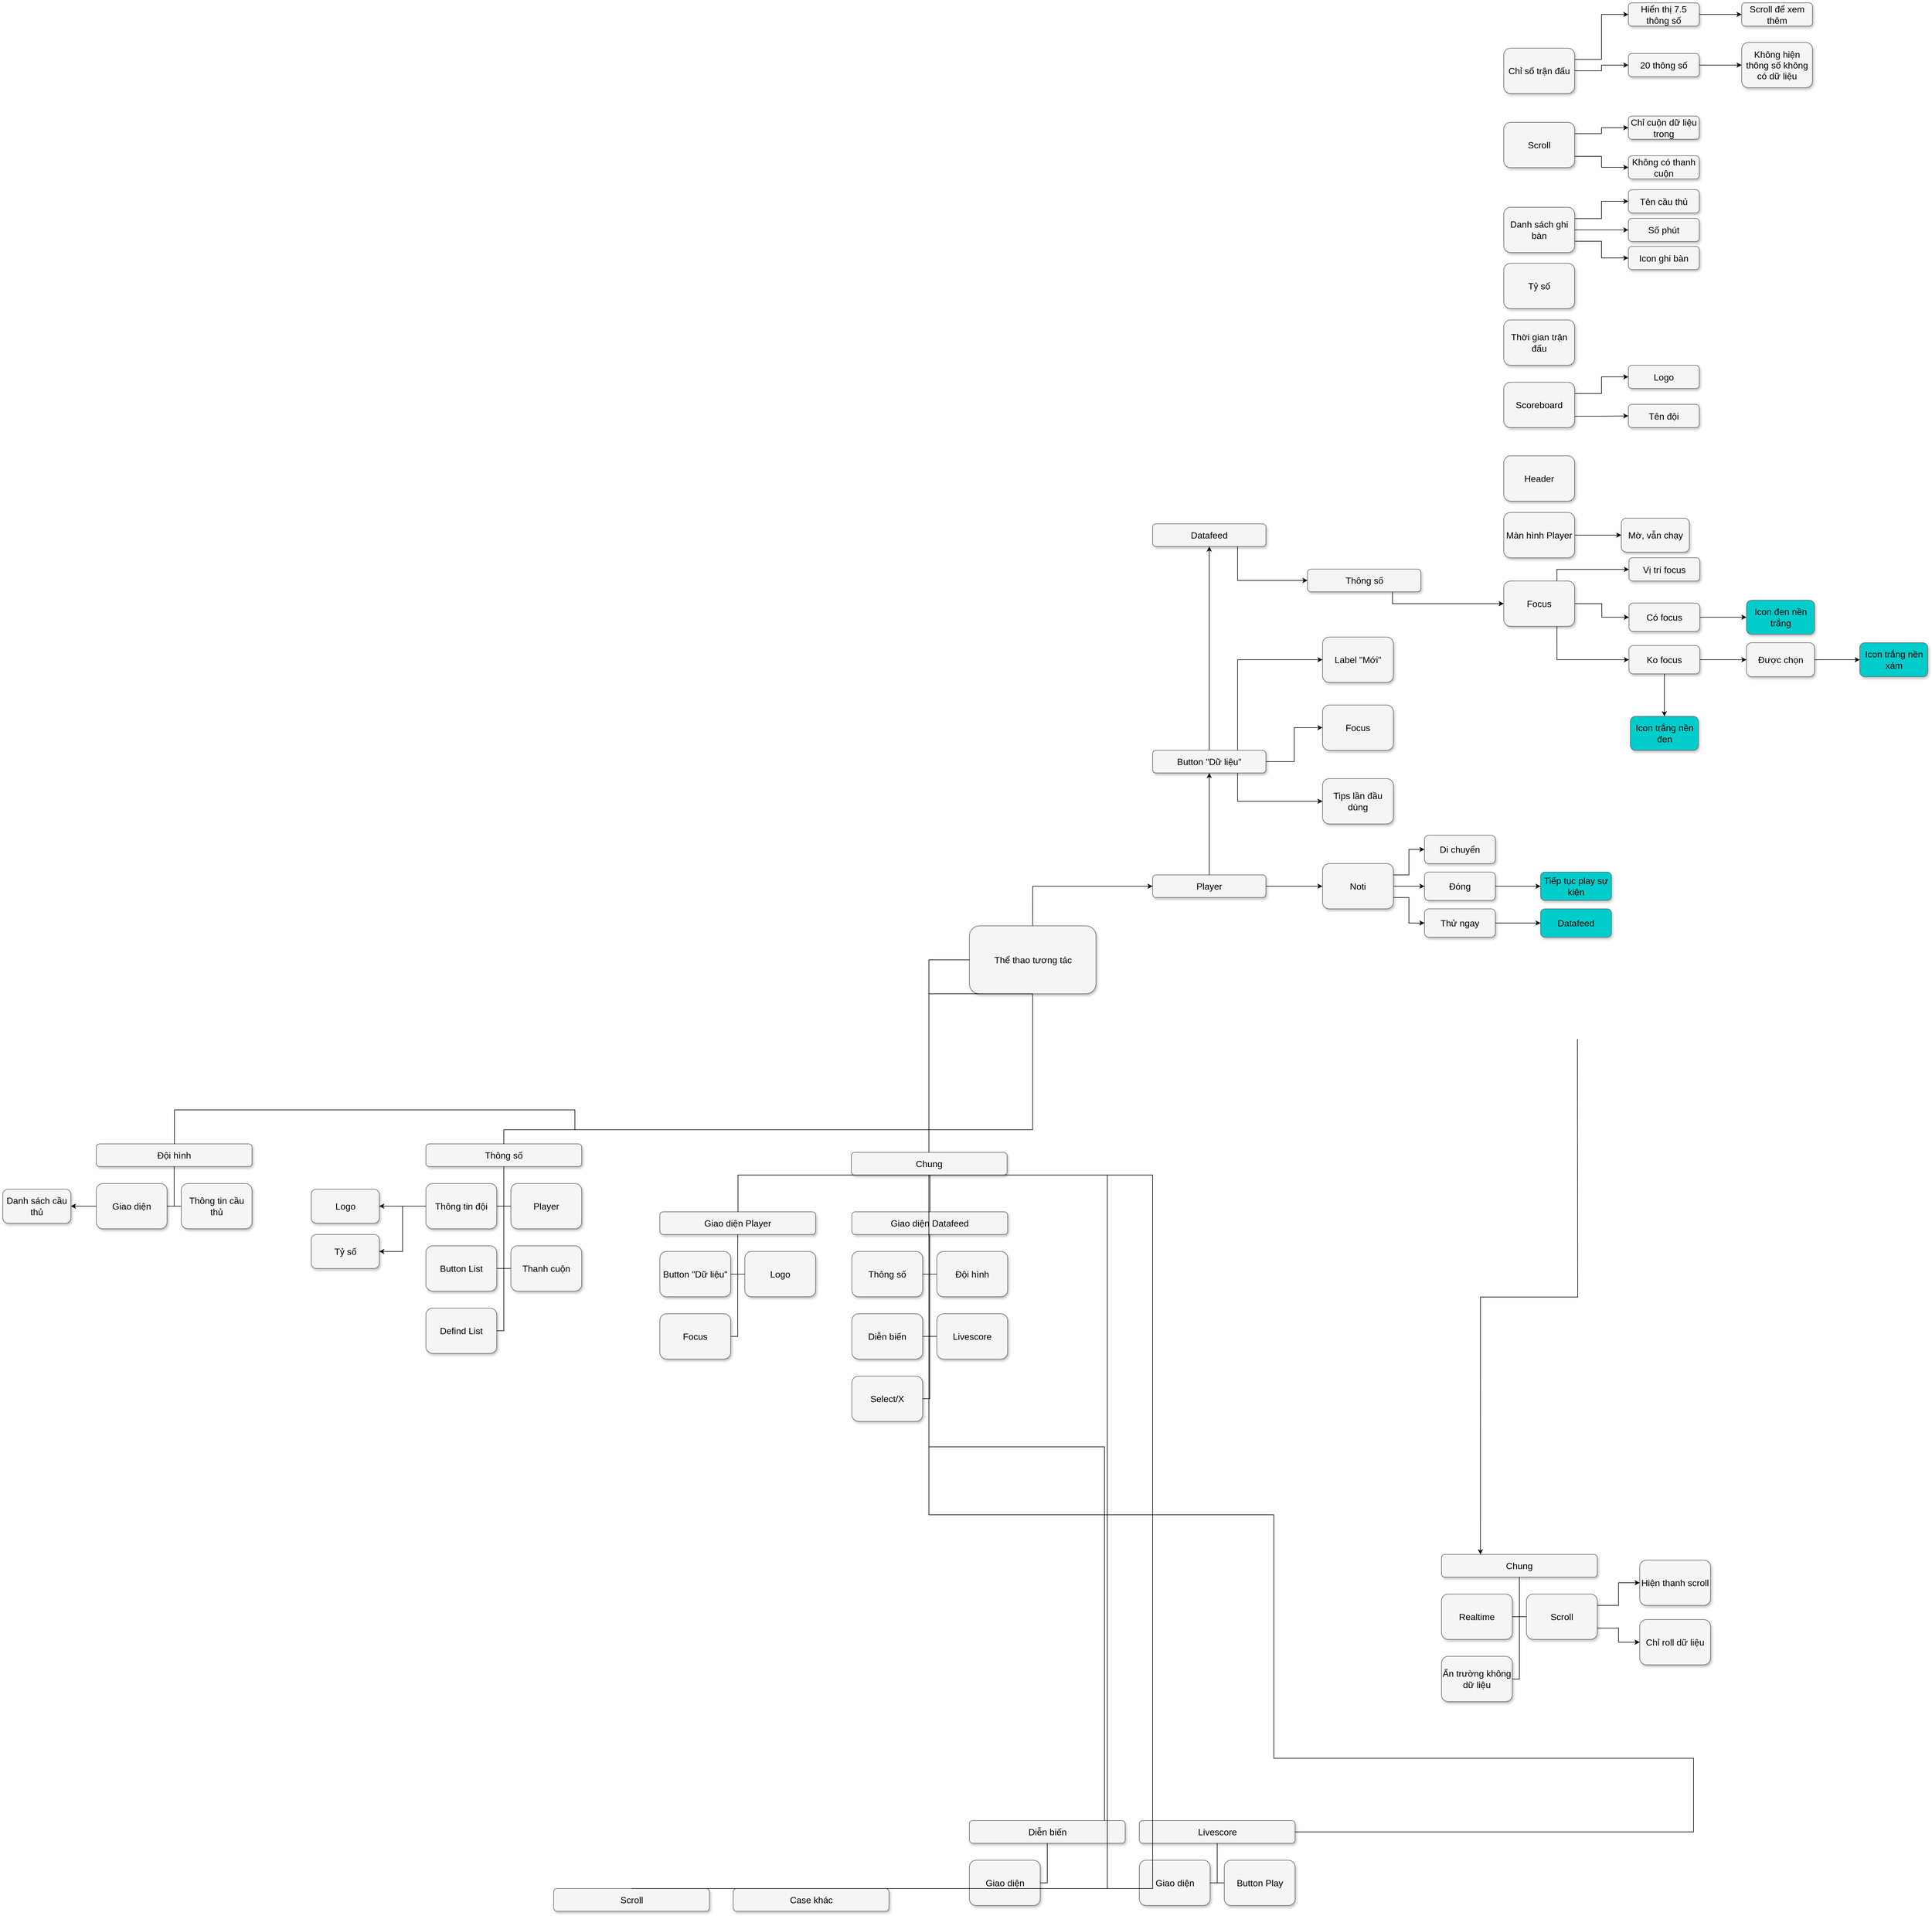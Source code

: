 <mxfile version="21.7.5" type="github">
  <diagram name="Page-1" id="b98fa263-6416-c6ec-5b7d-78bf54ef71d0">
    <mxGraphModel dx="3476.5" dy="3164" grid="1" gridSize="10" guides="1" tooltips="1" connect="1" arrows="1" fold="1" page="1" pageScale="1.5" pageWidth="1169" pageHeight="826" background="none" math="0" shadow="0">
      <root>
        <mxCell id="0" style=";html=1;" />
        <mxCell id="1" style=";html=1;" parent="0" />
        <mxCell id="kgQNQLbI_HPiewj2uFAK-174" style="edgeStyle=orthogonalEdgeStyle;rounded=0;orthogonalLoop=1;jettySize=auto;html=1;exitX=0.5;exitY=0;exitDx=0;exitDy=0;entryX=0;entryY=0.5;entryDx=0;entryDy=0;" edge="1" parent="1" source="303ed1de8c2c98b4-4" target="kgQNQLbI_HPiewj2uFAK-74">
          <mxGeometry relative="1" as="geometry" />
        </mxCell>
        <mxCell id="303ed1de8c2c98b4-4" value="Thể thao tương tác" style="whiteSpace=wrap;html=1;rounded=1;shadow=1;strokeWidth=1;fontSize=16;align=center;fillColor=#f5f5f5;strokeColor=#666666;" parent="1" vertex="1">
          <mxGeometry x="956.5" y="30" width="223.5" height="120" as="geometry" />
        </mxCell>
        <mxCell id="303ed1de8c2c98b4-5" value="Thông số" style="whiteSpace=wrap;html=1;rounded=1;shadow=1;strokeWidth=1;fontSize=16;align=center;fillColor=#f5f5f5;strokeColor=#666666;" parent="1" vertex="1">
          <mxGeometry x="-3" y="415" width="275" height="40" as="geometry" />
        </mxCell>
        <mxCell id="303ed1de8c2c98b4-6" value="Giao diện Datafeed" style="whiteSpace=wrap;html=1;rounded=1;shadow=1;strokeWidth=1;fontSize=16;align=center;fillColor=#f5f5f5;strokeColor=#666666;" parent="1" vertex="1">
          <mxGeometry x="749" y="535" width="275" height="40" as="geometry" />
        </mxCell>
        <mxCell id="303ed1de8c2c98b4-7" value="Đội hình" style="whiteSpace=wrap;html=1;rounded=1;shadow=1;strokeWidth=1;fontSize=16;align=center;fillColor=#f5f5f5;strokeColor=#666666;" parent="1" vertex="1">
          <mxGeometry x="-585" y="415" width="275" height="40" as="geometry" />
        </mxCell>
        <mxCell id="303ed1de8c2c98b4-8" value="Diễn biến" style="whiteSpace=wrap;html=1;rounded=1;shadow=1;strokeWidth=1;fontSize=16;align=center;fillColor=#f5f5f5;strokeColor=#666666;" parent="1" vertex="1">
          <mxGeometry x="956.5" y="1610" width="275" height="40" as="geometry" />
        </mxCell>
        <mxCell id="303ed1de8c2c98b4-9" value="Livescore" style="whiteSpace=wrap;html=1;rounded=1;shadow=1;strokeWidth=1;fontSize=16;align=center;fillColor=#f5f5f5;strokeColor=#666666;" parent="1" vertex="1">
          <mxGeometry x="1256.5" y="1610" width="275" height="40" as="geometry" />
        </mxCell>
        <mxCell id="kgQNQLbI_HPiewj2uFAK-61" value="" style="edgeStyle=orthogonalEdgeStyle;rounded=0;orthogonalLoop=1;jettySize=auto;html=1;" edge="1" parent="1" source="303ed1de8c2c98b4-10" target="kgQNQLbI_HPiewj2uFAK-60">
          <mxGeometry relative="1" as="geometry" />
        </mxCell>
        <mxCell id="303ed1de8c2c98b4-10" value="Thông tin đội" style="whiteSpace=wrap;html=1;rounded=1;shadow=1;strokeWidth=1;fontSize=16;align=center;fillColor=#f5f5f5;strokeColor=#666666;" parent="1" vertex="1">
          <mxGeometry x="-3" y="485" width="125" height="80" as="geometry" />
        </mxCell>
        <mxCell id="303ed1de8c2c98b4-12" value="Player" style="whiteSpace=wrap;html=1;rounded=1;shadow=1;strokeWidth=1;fontSize=16;align=center;fillColor=#f5f5f5;strokeColor=#666666;" parent="1" vertex="1">
          <mxGeometry x="147" y="485" width="125" height="80" as="geometry" />
        </mxCell>
        <mxCell id="303ed1de8c2c98b4-13" value="Thông số" style="whiteSpace=wrap;html=1;rounded=1;shadow=1;strokeWidth=1;fontSize=16;align=center;fillColor=#f5f5f5;strokeColor=#666666;" parent="1" vertex="1">
          <mxGeometry x="749" y="605" width="125" height="80" as="geometry" />
        </mxCell>
        <mxCell id="303ed1de8c2c98b4-14" value="Đội hình" style="whiteSpace=wrap;html=1;rounded=1;shadow=1;strokeWidth=1;fontSize=16;align=center;fillColor=#f5f5f5;strokeColor=#666666;" parent="1" vertex="1">
          <mxGeometry x="899" y="605" width="125" height="80" as="geometry" />
        </mxCell>
        <mxCell id="303ed1de8c2c98b4-15" value="Giao diện" style="whiteSpace=wrap;html=1;rounded=1;shadow=1;strokeWidth=1;fontSize=16;align=center;fillColor=#f5f5f5;strokeColor=#666666;" parent="1" vertex="1">
          <mxGeometry x="-585" y="485" width="125" height="80" as="geometry" />
        </mxCell>
        <mxCell id="303ed1de8c2c98b4-16" value="Thông tin cầu thủ" style="whiteSpace=wrap;html=1;rounded=1;shadow=1;strokeWidth=1;fontSize=16;align=center;fillColor=#f5f5f5;strokeColor=#666666;" parent="1" vertex="1">
          <mxGeometry x="-435" y="485" width="125" height="80" as="geometry" />
        </mxCell>
        <mxCell id="303ed1de8c2c98b4-17" value="Giao diện" style="whiteSpace=wrap;html=1;rounded=1;shadow=1;strokeWidth=1;fontSize=16;align=center;fillColor=#f5f5f5;strokeColor=#666666;" parent="1" vertex="1">
          <mxGeometry x="956.5" y="1680" width="125" height="80" as="geometry" />
        </mxCell>
        <mxCell id="303ed1de8c2c98b4-19" value="Giao diện" style="whiteSpace=wrap;html=1;rounded=1;shadow=1;strokeWidth=1;fontSize=16;align=center;fillColor=#f5f5f5;strokeColor=#666666;" parent="1" vertex="1">
          <mxGeometry x="1256.5" y="1680" width="125" height="80" as="geometry" />
        </mxCell>
        <mxCell id="303ed1de8c2c98b4-20" value="Button Play" style="whiteSpace=wrap;html=1;rounded=1;shadow=1;strokeWidth=1;fontSize=16;align=center;fillColor=#f5f5f5;strokeColor=#666666;" parent="1" vertex="1">
          <mxGeometry x="1406.5" y="1680" width="125" height="80" as="geometry" />
        </mxCell>
        <mxCell id="303ed1de8c2c98b4-21" value="Button List" style="whiteSpace=wrap;html=1;rounded=1;shadow=1;strokeWidth=1;fontSize=16;align=center;fillColor=#f5f5f5;strokeColor=#666666;" parent="1" vertex="1">
          <mxGeometry x="-3" y="595" width="125" height="80" as="geometry" />
        </mxCell>
        <mxCell id="303ed1de8c2c98b4-22" value="Thanh cuộn" style="whiteSpace=wrap;html=1;rounded=1;shadow=1;strokeWidth=1;fontSize=16;align=center;fillColor=#f5f5f5;strokeColor=#666666;" parent="1" vertex="1">
          <mxGeometry x="147" y="595" width="125" height="80" as="geometry" />
        </mxCell>
        <mxCell id="303ed1de8c2c98b4-23" value="Diễn biến" style="whiteSpace=wrap;html=1;rounded=1;shadow=1;strokeWidth=1;fontSize=16;align=center;fillColor=#f5f5f5;strokeColor=#666666;" parent="1" vertex="1">
          <mxGeometry x="749" y="715" width="125" height="80" as="geometry" />
        </mxCell>
        <mxCell id="303ed1de8c2c98b4-24" value="&lt;span&gt;Livescore&lt;/span&gt;" style="whiteSpace=wrap;html=1;rounded=1;shadow=1;strokeWidth=1;fontSize=16;align=center;fillColor=#f5f5f5;strokeColor=#666666;" parent="1" vertex="1">
          <mxGeometry x="899" y="715" width="125" height="80" as="geometry" />
        </mxCell>
        <mxCell id="303ed1de8c2c98b4-31" value="Defind List" style="whiteSpace=wrap;html=1;rounded=1;shadow=1;strokeWidth=1;fontSize=16;align=center;fillColor=#f5f5f5;strokeColor=#666666;" parent="1" vertex="1">
          <mxGeometry x="-3" y="705" width="125" height="80" as="geometry" />
        </mxCell>
        <mxCell id="303ed1de8c2c98b4-33" value="Select/X" style="whiteSpace=wrap;html=1;rounded=1;shadow=1;strokeWidth=1;fontSize=16;align=center;fillColor=#f5f5f5;strokeColor=#666666;" parent="1" vertex="1">
          <mxGeometry x="749" y="825" width="125" height="80" as="geometry" />
        </mxCell>
        <mxCell id="303ed1de8c2c98b4-80" style="edgeStyle=orthogonalEdgeStyle;html=1;startSize=6;endFill=0;endSize=6;strokeWidth=1;fontSize=16;rounded=0;endArrow=none;" parent="1" source="303ed1de8c2c98b4-4" target="303ed1de8c2c98b4-5" edge="1">
          <mxGeometry relative="1" as="geometry">
            <Array as="points">
              <mxPoint x="886" y="390" />
              <mxPoint x="578" y="390" />
            </Array>
          </mxGeometry>
        </mxCell>
        <mxCell id="303ed1de8c2c98b4-81" style="edgeStyle=elbowEdgeStyle;html=1;startSize=6;endFill=0;endSize=6;strokeWidth=1;fontSize=16;rounded=0;endArrow=none;exitX=0.5;exitY=1;exitDx=0;exitDy=0;" parent="1" source="kgQNQLbI_HPiewj2uFAK-2" target="303ed1de8c2c98b4-6" edge="1">
          <mxGeometry relative="1" as="geometry">
            <Array as="points">
              <mxPoint x="887" y="480" />
            </Array>
            <mxPoint x="650" y="520" as="sourcePoint" />
          </mxGeometry>
        </mxCell>
        <mxCell id="303ed1de8c2c98b4-82" style="edgeStyle=orthogonalEdgeStyle;html=1;startSize=6;endFill=0;endSize=6;strokeWidth=1;fontSize=16;rounded=0;endArrow=none;exitX=0.5;exitY=1;" parent="1" source="303ed1de8c2c98b4-4" target="303ed1de8c2c98b4-7" edge="1">
          <mxGeometry relative="1" as="geometry">
            <Array as="points">
              <mxPoint x="885" y="390" />
              <mxPoint x="260" y="390" />
              <mxPoint x="260" y="355" />
              <mxPoint x="-447" y="355" />
            </Array>
          </mxGeometry>
        </mxCell>
        <mxCell id="303ed1de8c2c98b4-83" style="edgeStyle=orthogonalEdgeStyle;html=1;startSize=6;endFill=0;endSize=6;strokeWidth=1;fontSize=16;rounded=0;endArrow=none;" parent="1" source="303ed1de8c2c98b4-4" target="303ed1de8c2c98b4-8" edge="1">
          <mxGeometry relative="1" as="geometry">
            <Array as="points">
              <mxPoint x="885" y="950" />
              <mxPoint x="1195" y="950" />
            </Array>
          </mxGeometry>
        </mxCell>
        <mxCell id="303ed1de8c2c98b4-84" style="edgeStyle=orthogonalEdgeStyle;html=1;startSize=6;endFill=0;endSize=6;strokeWidth=1;fontSize=16;rounded=0;endArrow=none;" parent="1" source="303ed1de8c2c98b4-4" target="303ed1de8c2c98b4-9" edge="1">
          <mxGeometry relative="1" as="geometry">
            <Array as="points">
              <mxPoint x="885" y="1070" />
              <mxPoint x="1494" y="1070" />
              <mxPoint x="1494" y="1500" />
              <mxPoint x="2235" y="1500" />
              <mxPoint x="2235" y="1630" />
            </Array>
          </mxGeometry>
        </mxCell>
        <mxCell id="303ed1de8c2c98b4-85" style="edgeStyle=orthogonalEdgeStyle;html=1;startSize=6;endFill=0;endSize=6;strokeWidth=1;fontSize=16;rounded=0;entryX=1;entryY=0.5;endArrow=none;" parent="1" source="303ed1de8c2c98b4-5" target="303ed1de8c2c98b4-10" edge="1">
          <mxGeometry relative="1" as="geometry">
            <Array as="points">
              <mxPoint x="135" y="525" />
            </Array>
          </mxGeometry>
        </mxCell>
        <mxCell id="303ed1de8c2c98b4-86" style="edgeStyle=orthogonalEdgeStyle;html=1;startSize=6;endFill=0;endSize=6;strokeWidth=1;fontSize=16;rounded=0;entryX=1;entryY=0.5;endArrow=none;" parent="1" source="303ed1de8c2c98b4-5" target="303ed1de8c2c98b4-21" edge="1">
          <mxGeometry relative="1" as="geometry">
            <Array as="points">
              <mxPoint x="135" y="635" />
            </Array>
          </mxGeometry>
        </mxCell>
        <mxCell id="303ed1de8c2c98b4-87" style="edgeStyle=orthogonalEdgeStyle;html=1;startSize=6;endFill=0;endSize=6;strokeWidth=1;fontSize=16;rounded=0;entryX=1;entryY=0.5;endArrow=none;" parent="1" source="303ed1de8c2c98b4-5" target="303ed1de8c2c98b4-31" edge="1">
          <mxGeometry relative="1" as="geometry">
            <Array as="points">
              <mxPoint x="135" y="745" />
            </Array>
          </mxGeometry>
        </mxCell>
        <mxCell id="303ed1de8c2c98b4-89" style="edgeStyle=orthogonalEdgeStyle;html=1;startSize=6;endFill=0;endSize=6;strokeWidth=1;fontSize=16;rounded=0;entryX=0;entryY=0.5;endArrow=none;" parent="1" source="303ed1de8c2c98b4-5" target="303ed1de8c2c98b4-12" edge="1">
          <mxGeometry relative="1" as="geometry">
            <Array as="points">
              <mxPoint x="135" y="525" />
            </Array>
          </mxGeometry>
        </mxCell>
        <mxCell id="303ed1de8c2c98b4-90" style="edgeStyle=orthogonalEdgeStyle;html=1;startSize=6;endFill=0;endSize=6;strokeWidth=1;fontSize=16;rounded=0;entryX=0;entryY=0.5;endArrow=none;" parent="1" source="303ed1de8c2c98b4-5" target="303ed1de8c2c98b4-22" edge="1">
          <mxGeometry relative="1" as="geometry">
            <Array as="points">
              <mxPoint x="135" y="635" />
            </Array>
          </mxGeometry>
        </mxCell>
        <mxCell id="303ed1de8c2c98b4-92" style="edgeStyle=orthogonalEdgeStyle;html=1;startSize=6;endFill=0;endSize=6;strokeWidth=1;fontSize=16;rounded=0;endArrow=none;entryX=1;entryY=0.5;" parent="1" source="303ed1de8c2c98b4-6" target="303ed1de8c2c98b4-13" edge="1">
          <mxGeometry relative="1" as="geometry">
            <Array as="points">
              <mxPoint x="886" y="645" />
            </Array>
          </mxGeometry>
        </mxCell>
        <mxCell id="303ed1de8c2c98b4-93" style="edgeStyle=orthogonalEdgeStyle;html=1;startSize=6;endFill=0;endSize=6;strokeWidth=1;fontSize=16;rounded=0;endArrow=none;entryX=1;entryY=0.5;" parent="1" source="303ed1de8c2c98b4-6" target="303ed1de8c2c98b4-23" edge="1">
          <mxGeometry relative="1" as="geometry">
            <Array as="points">
              <mxPoint x="887" y="755" />
            </Array>
          </mxGeometry>
        </mxCell>
        <mxCell id="303ed1de8c2c98b4-94" style="edgeStyle=orthogonalEdgeStyle;html=1;startSize=6;endFill=0;endSize=6;strokeWidth=1;fontSize=16;rounded=0;endArrow=none;entryX=1;entryY=0.5;" parent="1" source="303ed1de8c2c98b4-6" target="303ed1de8c2c98b4-33" edge="1">
          <mxGeometry relative="1" as="geometry">
            <Array as="points">
              <mxPoint x="886" y="865" />
            </Array>
          </mxGeometry>
        </mxCell>
        <mxCell id="303ed1de8c2c98b4-96" style="edgeStyle=orthogonalEdgeStyle;html=1;startSize=6;endFill=0;endSize=6;strokeWidth=1;fontSize=16;rounded=0;endArrow=none;entryX=0;entryY=0.5;" parent="1" source="303ed1de8c2c98b4-6" target="303ed1de8c2c98b4-14" edge="1">
          <mxGeometry relative="1" as="geometry">
            <Array as="points">
              <mxPoint x="886" y="645" />
            </Array>
          </mxGeometry>
        </mxCell>
        <mxCell id="303ed1de8c2c98b4-97" style="edgeStyle=orthogonalEdgeStyle;html=1;startSize=6;endFill=0;endSize=6;strokeWidth=1;fontSize=16;rounded=0;endArrow=none;entryX=0;entryY=0.5;" parent="1" source="303ed1de8c2c98b4-6" target="303ed1de8c2c98b4-24" edge="1">
          <mxGeometry relative="1" as="geometry">
            <Array as="points">
              <mxPoint x="886" y="755" />
            </Array>
          </mxGeometry>
        </mxCell>
        <mxCell id="303ed1de8c2c98b4-99" style="edgeStyle=orthogonalEdgeStyle;html=1;startSize=6;endFill=0;endSize=6;strokeWidth=1;fontSize=16;rounded=0;endArrow=none;entryX=1;entryY=0.5;" parent="1" source="303ed1de8c2c98b4-7" target="303ed1de8c2c98b4-15" edge="1">
          <mxGeometry relative="1" as="geometry">
            <Array as="points">
              <mxPoint x="-448" y="525" />
            </Array>
          </mxGeometry>
        </mxCell>
        <mxCell id="303ed1de8c2c98b4-101" style="edgeStyle=orthogonalEdgeStyle;html=1;startSize=6;endFill=0;endSize=6;strokeWidth=1;fontSize=16;rounded=0;endArrow=none;entryX=0;entryY=0.5;" parent="1" source="303ed1de8c2c98b4-7" target="303ed1de8c2c98b4-16" edge="1">
          <mxGeometry relative="1" as="geometry">
            <Array as="points">
              <mxPoint x="-448" y="525" />
            </Array>
          </mxGeometry>
        </mxCell>
        <mxCell id="303ed1de8c2c98b4-103" style="edgeStyle=orthogonalEdgeStyle;html=1;startSize=6;endFill=0;endSize=6;strokeWidth=1;fontSize=16;rounded=0;endArrow=none;entryX=1;entryY=0.5;" parent="1" source="303ed1de8c2c98b4-8" target="303ed1de8c2c98b4-17" edge="1">
          <mxGeometry relative="1" as="geometry">
            <Array as="points">
              <mxPoint x="1094.5" y="1720" />
            </Array>
          </mxGeometry>
        </mxCell>
        <mxCell id="303ed1de8c2c98b4-109" style="edgeStyle=orthogonalEdgeStyle;html=1;startSize=6;endFill=0;endSize=6;strokeWidth=1;fontSize=16;rounded=0;endArrow=none;entryX=1;entryY=0.5;" parent="1" source="303ed1de8c2c98b4-9" target="303ed1de8c2c98b4-19" edge="1">
          <mxGeometry relative="1" as="geometry">
            <Array as="points">
              <mxPoint x="1394.5" y="1720" />
            </Array>
          </mxGeometry>
        </mxCell>
        <mxCell id="303ed1de8c2c98b4-114" style="edgeStyle=orthogonalEdgeStyle;html=1;startSize=6;endFill=0;endSize=6;strokeWidth=1;fontSize=16;rounded=0;endArrow=none;entryX=0;entryY=0.5;" parent="1" source="303ed1de8c2c98b4-9" target="303ed1de8c2c98b4-20" edge="1">
          <mxGeometry relative="1" as="geometry">
            <Array as="points">
              <mxPoint x="1394.5" y="1720" />
            </Array>
          </mxGeometry>
        </mxCell>
        <mxCell id="kgQNQLbI_HPiewj2uFAK-2" value="Chung" style="whiteSpace=wrap;html=1;rounded=1;shadow=1;strokeWidth=1;fontSize=16;align=center;fillColor=#f5f5f5;strokeColor=#666666;" vertex="1" parent="1">
          <mxGeometry x="748" y="430" width="275" height="40" as="geometry" />
        </mxCell>
        <mxCell id="kgQNQLbI_HPiewj2uFAK-3" style="edgeStyle=elbowEdgeStyle;html=1;startSize=6;endFill=0;endSize=6;strokeWidth=1;fontSize=16;rounded=0;endArrow=none;exitX=0.5;exitY=1;exitDx=0;exitDy=0;entryX=0.5;entryY=0;entryDx=0;entryDy=0;" edge="1" parent="1" source="303ed1de8c2c98b4-4" target="kgQNQLbI_HPiewj2uFAK-2">
          <mxGeometry relative="1" as="geometry">
            <Array as="points">
              <mxPoint x="885" y="400" />
            </Array>
            <mxPoint x="800.16" y="353" as="sourcePoint" />
            <mxPoint x="800.16" y="415" as="targetPoint" />
          </mxGeometry>
        </mxCell>
        <mxCell id="kgQNQLbI_HPiewj2uFAK-34" value="Giao diện Player" style="whiteSpace=wrap;html=1;rounded=1;shadow=1;strokeWidth=1;fontSize=16;align=center;fillColor=#f5f5f5;strokeColor=#666666;" vertex="1" parent="1">
          <mxGeometry x="410" y="535" width="275" height="40" as="geometry" />
        </mxCell>
        <mxCell id="kgQNQLbI_HPiewj2uFAK-35" value="Button &quot;Dữ liệu&quot;" style="whiteSpace=wrap;html=1;rounded=1;shadow=1;strokeWidth=1;fontSize=16;align=center;fillColor=#f5f5f5;strokeColor=#666666;" vertex="1" parent="1">
          <mxGeometry x="410" y="605" width="125" height="80" as="geometry" />
        </mxCell>
        <mxCell id="kgQNQLbI_HPiewj2uFAK-36" value="Logo" style="whiteSpace=wrap;html=1;rounded=1;shadow=1;strokeWidth=1;fontSize=16;align=center;fillColor=#f5f5f5;strokeColor=#666666;" vertex="1" parent="1">
          <mxGeometry x="560" y="605" width="125" height="80" as="geometry" />
        </mxCell>
        <mxCell id="kgQNQLbI_HPiewj2uFAK-37" value="Focus" style="whiteSpace=wrap;html=1;rounded=1;shadow=1;strokeWidth=1;fontSize=16;align=center;fillColor=#f5f5f5;strokeColor=#666666;" vertex="1" parent="1">
          <mxGeometry x="410" y="715" width="125" height="80" as="geometry" />
        </mxCell>
        <mxCell id="kgQNQLbI_HPiewj2uFAK-42" style="edgeStyle=orthogonalEdgeStyle;html=1;startSize=6;endFill=0;endSize=6;strokeWidth=1;fontSize=16;rounded=0;endArrow=none;entryX=1;entryY=0.5;" edge="1" parent="1" source="kgQNQLbI_HPiewj2uFAK-34" target="kgQNQLbI_HPiewj2uFAK-35">
          <mxGeometry relative="1" as="geometry">
            <Array as="points">
              <mxPoint x="547" y="645" />
            </Array>
          </mxGeometry>
        </mxCell>
        <mxCell id="kgQNQLbI_HPiewj2uFAK-43" style="edgeStyle=orthogonalEdgeStyle;html=1;startSize=6;endFill=0;endSize=6;strokeWidth=1;fontSize=16;rounded=0;endArrow=none;entryX=1;entryY=0.5;" edge="1" parent="1" source="kgQNQLbI_HPiewj2uFAK-34" target="kgQNQLbI_HPiewj2uFAK-37">
          <mxGeometry relative="1" as="geometry">
            <Array as="points">
              <mxPoint x="548" y="755" />
            </Array>
          </mxGeometry>
        </mxCell>
        <mxCell id="kgQNQLbI_HPiewj2uFAK-46" style="edgeStyle=orthogonalEdgeStyle;html=1;startSize=6;endFill=0;endSize=6;strokeWidth=1;fontSize=16;rounded=0;endArrow=none;entryX=0;entryY=0.5;" edge="1" parent="1" source="kgQNQLbI_HPiewj2uFAK-34" target="kgQNQLbI_HPiewj2uFAK-36">
          <mxGeometry relative="1" as="geometry">
            <Array as="points">
              <mxPoint x="547" y="645" />
            </Array>
          </mxGeometry>
        </mxCell>
        <mxCell id="kgQNQLbI_HPiewj2uFAK-49" value="Scroll" style="whiteSpace=wrap;html=1;rounded=1;shadow=1;strokeWidth=1;fontSize=16;align=center;fillColor=#f5f5f5;strokeColor=#666666;" vertex="1" parent="1">
          <mxGeometry x="222.5" y="1730" width="275" height="40" as="geometry" />
        </mxCell>
        <mxCell id="kgQNQLbI_HPiewj2uFAK-51" value="Case khác" style="whiteSpace=wrap;html=1;rounded=1;shadow=1;strokeWidth=1;fontSize=16;align=center;fillColor=#f5f5f5;strokeColor=#666666;" vertex="1" parent="1">
          <mxGeometry x="539.5" y="1730" width="275" height="40" as="geometry" />
        </mxCell>
        <mxCell id="kgQNQLbI_HPiewj2uFAK-52" style="edgeStyle=elbowEdgeStyle;html=1;startSize=6;endFill=0;endSize=6;strokeWidth=1;fontSize=16;rounded=0;endArrow=none;exitX=0.5;exitY=1;exitDx=0;exitDy=0;entryX=0.5;entryY=0;entryDx=0;entryDy=0;" edge="1" parent="1" source="kgQNQLbI_HPiewj2uFAK-2" target="kgQNQLbI_HPiewj2uFAK-34">
          <mxGeometry relative="1" as="geometry">
            <Array as="points">
              <mxPoint x="548" y="500" />
            </Array>
            <mxPoint x="560" y="455" as="sourcePoint" />
            <mxPoint x="561" y="520" as="targetPoint" />
          </mxGeometry>
        </mxCell>
        <mxCell id="kgQNQLbI_HPiewj2uFAK-53" style="edgeStyle=elbowEdgeStyle;html=1;startSize=6;endFill=0;endSize=6;strokeWidth=1;fontSize=16;rounded=0;endArrow=none;exitX=0.5;exitY=0;exitDx=0;exitDy=0;entryX=0.5;entryY=1;entryDx=0;entryDy=0;" edge="1" parent="1" source="kgQNQLbI_HPiewj2uFAK-49" target="kgQNQLbI_HPiewj2uFAK-2">
          <mxGeometry relative="1" as="geometry">
            <Array as="points">
              <mxPoint x="1200" y="500" />
            </Array>
            <mxPoint x="1358" y="485" as="sourcePoint" />
            <mxPoint x="1020" y="550" as="targetPoint" />
          </mxGeometry>
        </mxCell>
        <mxCell id="kgQNQLbI_HPiewj2uFAK-54" style="edgeStyle=elbowEdgeStyle;html=1;startSize=6;endFill=0;endSize=6;strokeWidth=1;fontSize=16;rounded=0;endArrow=none;exitX=0.5;exitY=0;exitDx=0;exitDy=0;entryX=0.5;entryY=1;entryDx=0;entryDy=0;" edge="1" parent="1" source="kgQNQLbI_HPiewj2uFAK-51" target="kgQNQLbI_HPiewj2uFAK-2">
          <mxGeometry relative="1" as="geometry">
            <Array as="points">
              <mxPoint x="1280" y="1100" />
              <mxPoint x="1518" y="500" />
            </Array>
            <mxPoint x="1468" y="492.5" as="sourcePoint" />
            <mxPoint x="1130" y="557.5" as="targetPoint" />
          </mxGeometry>
        </mxCell>
        <mxCell id="kgQNQLbI_HPiewj2uFAK-60" value="Logo" style="whiteSpace=wrap;html=1;fontSize=16;fillColor=#f5f5f5;strokeColor=#666666;rounded=1;shadow=1;strokeWidth=1;" vertex="1" parent="1">
          <mxGeometry x="-205.5" y="495" width="120" height="60" as="geometry" />
        </mxCell>
        <mxCell id="kgQNQLbI_HPiewj2uFAK-65" value="Tỷ số" style="whiteSpace=wrap;html=1;fontSize=16;fillColor=#f5f5f5;strokeColor=#666666;rounded=1;shadow=1;strokeWidth=1;" vertex="1" parent="1">
          <mxGeometry x="-205.5" y="575" width="120" height="60" as="geometry" />
        </mxCell>
        <mxCell id="kgQNQLbI_HPiewj2uFAK-66" value="" style="edgeStyle=orthogonalEdgeStyle;rounded=0;orthogonalLoop=1;jettySize=auto;html=1;entryX=1;entryY=0.5;entryDx=0;entryDy=0;exitX=0;exitY=0.5;exitDx=0;exitDy=0;" edge="1" parent="1" source="303ed1de8c2c98b4-10" target="kgQNQLbI_HPiewj2uFAK-65">
          <mxGeometry relative="1" as="geometry">
            <mxPoint x="7" y="535" as="sourcePoint" />
            <mxPoint x="-75" y="535" as="targetPoint" />
          </mxGeometry>
        </mxCell>
        <mxCell id="kgQNQLbI_HPiewj2uFAK-70" value="" style="edgeStyle=orthogonalEdgeStyle;rounded=0;orthogonalLoop=1;jettySize=auto;html=1;exitX=0;exitY=0.5;exitDx=0;exitDy=0;" edge="1" parent="1" target="kgQNQLbI_HPiewj2uFAK-71" source="303ed1de8c2c98b4-15">
          <mxGeometry relative="1" as="geometry">
            <mxPoint x="-597.5" y="500" as="sourcePoint" />
          </mxGeometry>
        </mxCell>
        <mxCell id="kgQNQLbI_HPiewj2uFAK-71" value="Danh sách cầu thủ" style="whiteSpace=wrap;html=1;fontSize=16;fillColor=#f5f5f5;strokeColor=#666666;rounded=1;shadow=1;strokeWidth=1;" vertex="1" parent="1">
          <mxGeometry x="-750" y="495" width="120" height="60" as="geometry" />
        </mxCell>
        <mxCell id="kgQNQLbI_HPiewj2uFAK-117" style="edgeStyle=orthogonalEdgeStyle;rounded=0;orthogonalLoop=1;jettySize=auto;html=1;exitX=1;exitY=0.5;exitDx=0;exitDy=0;entryX=0;entryY=0.5;entryDx=0;entryDy=0;" edge="1" parent="1" source="kgQNQLbI_HPiewj2uFAK-74" target="kgQNQLbI_HPiewj2uFAK-116">
          <mxGeometry relative="1" as="geometry" />
        </mxCell>
        <mxCell id="kgQNQLbI_HPiewj2uFAK-175" style="edgeStyle=orthogonalEdgeStyle;rounded=0;orthogonalLoop=1;jettySize=auto;html=1;exitX=0.5;exitY=0;exitDx=0;exitDy=0;entryX=0.5;entryY=1;entryDx=0;entryDy=0;" edge="1" parent="1" source="kgQNQLbI_HPiewj2uFAK-74" target="kgQNQLbI_HPiewj2uFAK-75">
          <mxGeometry relative="1" as="geometry" />
        </mxCell>
        <mxCell id="kgQNQLbI_HPiewj2uFAK-74" value="Player" style="whiteSpace=wrap;html=1;rounded=1;shadow=1;strokeWidth=1;fontSize=16;align=center;fillColor=#f5f5f5;strokeColor=#666666;" vertex="1" parent="1">
          <mxGeometry x="1280" y="-60" width="200" height="40" as="geometry" />
        </mxCell>
        <mxCell id="kgQNQLbI_HPiewj2uFAK-100" style="edgeStyle=orthogonalEdgeStyle;rounded=0;orthogonalLoop=1;jettySize=auto;html=1;exitX=0.75;exitY=0;exitDx=0;exitDy=0;entryX=0;entryY=0.5;entryDx=0;entryDy=0;" edge="1" parent="1" source="kgQNQLbI_HPiewj2uFAK-75" target="kgQNQLbI_HPiewj2uFAK-78">
          <mxGeometry relative="1" as="geometry" />
        </mxCell>
        <mxCell id="kgQNQLbI_HPiewj2uFAK-101" style="edgeStyle=orthogonalEdgeStyle;rounded=0;orthogonalLoop=1;jettySize=auto;html=1;exitX=1;exitY=0.5;exitDx=0;exitDy=0;entryX=0;entryY=0.5;entryDx=0;entryDy=0;" edge="1" parent="1" source="kgQNQLbI_HPiewj2uFAK-75" target="kgQNQLbI_HPiewj2uFAK-79">
          <mxGeometry relative="1" as="geometry" />
        </mxCell>
        <mxCell id="kgQNQLbI_HPiewj2uFAK-102" style="edgeStyle=orthogonalEdgeStyle;rounded=0;orthogonalLoop=1;jettySize=auto;html=1;exitX=0.75;exitY=1;exitDx=0;exitDy=0;entryX=0;entryY=0.5;entryDx=0;entryDy=0;" edge="1" parent="1" source="kgQNQLbI_HPiewj2uFAK-75" target="kgQNQLbI_HPiewj2uFAK-82">
          <mxGeometry relative="1" as="geometry" />
        </mxCell>
        <mxCell id="kgQNQLbI_HPiewj2uFAK-176" style="edgeStyle=orthogonalEdgeStyle;rounded=0;orthogonalLoop=1;jettySize=auto;html=1;exitX=0.5;exitY=0;exitDx=0;exitDy=0;entryX=0.5;entryY=1;entryDx=0;entryDy=0;" edge="1" parent="1" source="kgQNQLbI_HPiewj2uFAK-75" target="kgQNQLbI_HPiewj2uFAK-112">
          <mxGeometry relative="1" as="geometry" />
        </mxCell>
        <mxCell id="kgQNQLbI_HPiewj2uFAK-75" value="Button &quot;Dữ liệu&quot;" style="whiteSpace=wrap;html=1;rounded=1;shadow=1;strokeWidth=1;fontSize=16;align=center;fillColor=#f5f5f5;strokeColor=#666666;" vertex="1" parent="1">
          <mxGeometry x="1280" y="-280" width="200" height="40" as="geometry" />
        </mxCell>
        <mxCell id="kgQNQLbI_HPiewj2uFAK-78" value="Label &quot;Mới&quot;" style="whiteSpace=wrap;html=1;rounded=1;shadow=1;strokeWidth=1;fontSize=16;align=center;fillColor=#f5f5f5;strokeColor=#666666;" vertex="1" parent="1">
          <mxGeometry x="1580" y="-480" width="125" height="80" as="geometry" />
        </mxCell>
        <mxCell id="kgQNQLbI_HPiewj2uFAK-79" value="Focus" style="whiteSpace=wrap;html=1;rounded=1;shadow=1;strokeWidth=1;fontSize=16;align=center;fillColor=#f5f5f5;strokeColor=#666666;" vertex="1" parent="1">
          <mxGeometry x="1580" y="-360" width="125" height="80" as="geometry" />
        </mxCell>
        <mxCell id="kgQNQLbI_HPiewj2uFAK-93" style="edgeStyle=orthogonalEdgeStyle;rounded=0;orthogonalLoop=1;jettySize=auto;html=1;entryX=0.25;entryY=0;entryDx=0;entryDy=0;" edge="1" parent="1" target="kgQNQLbI_HPiewj2uFAK-83">
          <mxGeometry relative="1" as="geometry">
            <mxPoint x="2030" y="230" as="sourcePoint" />
          </mxGeometry>
        </mxCell>
        <mxCell id="kgQNQLbI_HPiewj2uFAK-94" style="edgeStyle=orthogonalEdgeStyle;rounded=0;orthogonalLoop=1;jettySize=auto;html=1;exitX=0.75;exitY=1;exitDx=0;exitDy=0;entryX=0;entryY=0.5;entryDx=0;entryDy=0;" edge="1" parent="1" source="kgQNQLbI_HPiewj2uFAK-80" target="kgQNQLbI_HPiewj2uFAK-81">
          <mxGeometry relative="1" as="geometry">
            <mxPoint x="1750" y="-900" as="targetPoint" />
          </mxGeometry>
        </mxCell>
        <mxCell id="kgQNQLbI_HPiewj2uFAK-80" value="Thông số" style="whiteSpace=wrap;html=1;rounded=1;shadow=1;strokeWidth=1;fontSize=16;align=center;fillColor=#f5f5f5;strokeColor=#666666;" vertex="1" parent="1">
          <mxGeometry x="1553.5" y="-600" width="200" height="40" as="geometry" />
        </mxCell>
        <mxCell id="kgQNQLbI_HPiewj2uFAK-106" style="edgeStyle=orthogonalEdgeStyle;rounded=0;orthogonalLoop=1;jettySize=auto;html=1;exitX=0.75;exitY=0;exitDx=0;exitDy=0;entryX=0;entryY=0.5;entryDx=0;entryDy=0;" edge="1" parent="1" source="kgQNQLbI_HPiewj2uFAK-81" target="kgQNQLbI_HPiewj2uFAK-105">
          <mxGeometry relative="1" as="geometry" />
        </mxCell>
        <mxCell id="kgQNQLbI_HPiewj2uFAK-107" style="edgeStyle=orthogonalEdgeStyle;rounded=0;orthogonalLoop=1;jettySize=auto;html=1;exitX=1;exitY=0.5;exitDx=0;exitDy=0;entryX=0;entryY=0.5;entryDx=0;entryDy=0;" edge="1" parent="1" source="kgQNQLbI_HPiewj2uFAK-81" target="kgQNQLbI_HPiewj2uFAK-104">
          <mxGeometry relative="1" as="geometry" />
        </mxCell>
        <mxCell id="kgQNQLbI_HPiewj2uFAK-108" style="edgeStyle=orthogonalEdgeStyle;rounded=0;orthogonalLoop=1;jettySize=auto;html=1;exitX=0.75;exitY=1;exitDx=0;exitDy=0;entryX=0;entryY=0.5;entryDx=0;entryDy=0;" edge="1" parent="1" source="kgQNQLbI_HPiewj2uFAK-81" target="kgQNQLbI_HPiewj2uFAK-103">
          <mxGeometry relative="1" as="geometry" />
        </mxCell>
        <mxCell id="kgQNQLbI_HPiewj2uFAK-81" value="Focus" style="whiteSpace=wrap;html=1;rounded=1;shadow=1;strokeWidth=1;fontSize=16;align=center;fillColor=#f5f5f5;strokeColor=#666666;" vertex="1" parent="1">
          <mxGeometry x="1900" y="-579" width="125" height="80" as="geometry" />
        </mxCell>
        <mxCell id="kgQNQLbI_HPiewj2uFAK-82" value="Tips lần đầu dùng" style="whiteSpace=wrap;html=1;rounded=1;shadow=1;strokeWidth=1;fontSize=16;align=center;fillColor=#f5f5f5;strokeColor=#666666;" vertex="1" parent="1">
          <mxGeometry x="1580" y="-230" width="125" height="80" as="geometry" />
        </mxCell>
        <mxCell id="kgQNQLbI_HPiewj2uFAK-99" value="" style="group" vertex="1" connectable="0" parent="1">
          <mxGeometry x="1790" y="1140" width="475" height="260" as="geometry" />
        </mxCell>
        <mxCell id="kgQNQLbI_HPiewj2uFAK-90" value="" style="group" vertex="1" connectable="0" parent="kgQNQLbI_HPiewj2uFAK-99">
          <mxGeometry width="275" height="260" as="geometry" />
        </mxCell>
        <mxCell id="kgQNQLbI_HPiewj2uFAK-83" value="Chung" style="whiteSpace=wrap;html=1;rounded=1;shadow=1;strokeWidth=1;fontSize=16;align=center;fillColor=#f5f5f5;strokeColor=#666666;" vertex="1" parent="kgQNQLbI_HPiewj2uFAK-90">
          <mxGeometry width="275" height="40" as="geometry" />
        </mxCell>
        <mxCell id="kgQNQLbI_HPiewj2uFAK-84" value="Realtime" style="whiteSpace=wrap;html=1;rounded=1;shadow=1;strokeWidth=1;fontSize=16;align=center;fillColor=#f5f5f5;strokeColor=#666666;" vertex="1" parent="kgQNQLbI_HPiewj2uFAK-90">
          <mxGeometry y="70" width="125" height="80" as="geometry" />
        </mxCell>
        <mxCell id="kgQNQLbI_HPiewj2uFAK-85" value="Scroll" style="whiteSpace=wrap;html=1;rounded=1;shadow=1;strokeWidth=1;fontSize=16;align=center;fillColor=#f5f5f5;strokeColor=#666666;" vertex="1" parent="kgQNQLbI_HPiewj2uFAK-90">
          <mxGeometry x="150" y="70" width="125" height="80" as="geometry" />
        </mxCell>
        <mxCell id="kgQNQLbI_HPiewj2uFAK-86" value="Ẩn trường không dữ liệu" style="whiteSpace=wrap;html=1;rounded=1;shadow=1;strokeWidth=1;fontSize=16;align=center;fillColor=#f5f5f5;strokeColor=#666666;" vertex="1" parent="kgQNQLbI_HPiewj2uFAK-90">
          <mxGeometry y="180" width="125" height="80" as="geometry" />
        </mxCell>
        <mxCell id="kgQNQLbI_HPiewj2uFAK-87" style="edgeStyle=orthogonalEdgeStyle;html=1;startSize=6;endFill=0;endSize=6;strokeWidth=1;fontSize=16;rounded=0;endArrow=none;entryX=1;entryY=0.5;" edge="1" parent="kgQNQLbI_HPiewj2uFAK-90" source="kgQNQLbI_HPiewj2uFAK-83" target="kgQNQLbI_HPiewj2uFAK-84">
          <mxGeometry relative="1" as="geometry">
            <Array as="points">
              <mxPoint x="137" y="110" />
            </Array>
          </mxGeometry>
        </mxCell>
        <mxCell id="kgQNQLbI_HPiewj2uFAK-88" style="edgeStyle=orthogonalEdgeStyle;html=1;startSize=6;endFill=0;endSize=6;strokeWidth=1;fontSize=16;rounded=0;endArrow=none;entryX=1;entryY=0.5;" edge="1" parent="kgQNQLbI_HPiewj2uFAK-90" source="kgQNQLbI_HPiewj2uFAK-83" target="kgQNQLbI_HPiewj2uFAK-86">
          <mxGeometry relative="1" as="geometry">
            <Array as="points">
              <mxPoint x="138" y="220" />
            </Array>
          </mxGeometry>
        </mxCell>
        <mxCell id="kgQNQLbI_HPiewj2uFAK-89" style="edgeStyle=orthogonalEdgeStyle;html=1;startSize=6;endFill=0;endSize=6;strokeWidth=1;fontSize=16;rounded=0;endArrow=none;entryX=0;entryY=0.5;" edge="1" parent="kgQNQLbI_HPiewj2uFAK-90" source="kgQNQLbI_HPiewj2uFAK-83" target="kgQNQLbI_HPiewj2uFAK-85">
          <mxGeometry relative="1" as="geometry">
            <Array as="points">
              <mxPoint x="137" y="110" />
            </Array>
          </mxGeometry>
        </mxCell>
        <mxCell id="kgQNQLbI_HPiewj2uFAK-95" value="Chỉ roll dữ liệu" style="whiteSpace=wrap;html=1;rounded=1;shadow=1;strokeWidth=1;fontSize=16;align=center;fillColor=#f5f5f5;strokeColor=#666666;" vertex="1" parent="kgQNQLbI_HPiewj2uFAK-99">
          <mxGeometry x="350" y="115" width="125" height="80" as="geometry" />
        </mxCell>
        <mxCell id="kgQNQLbI_HPiewj2uFAK-96" value="Hiện thanh scroll" style="whiteSpace=wrap;html=1;rounded=1;shadow=1;strokeWidth=1;fontSize=16;align=center;fillColor=#f5f5f5;strokeColor=#666666;" vertex="1" parent="kgQNQLbI_HPiewj2uFAK-99">
          <mxGeometry x="350" y="10" width="125" height="80" as="geometry" />
        </mxCell>
        <mxCell id="kgQNQLbI_HPiewj2uFAK-97" style="edgeStyle=orthogonalEdgeStyle;rounded=0;orthogonalLoop=1;jettySize=auto;html=1;exitX=1;exitY=0.25;exitDx=0;exitDy=0;entryX=0;entryY=0.5;entryDx=0;entryDy=0;" edge="1" parent="kgQNQLbI_HPiewj2uFAK-99" source="kgQNQLbI_HPiewj2uFAK-85" target="kgQNQLbI_HPiewj2uFAK-96">
          <mxGeometry relative="1" as="geometry" />
        </mxCell>
        <mxCell id="kgQNQLbI_HPiewj2uFAK-98" style="edgeStyle=orthogonalEdgeStyle;rounded=0;orthogonalLoop=1;jettySize=auto;html=1;exitX=1;exitY=0.75;exitDx=0;exitDy=0;entryX=0;entryY=0.5;entryDx=0;entryDy=0;" edge="1" parent="kgQNQLbI_HPiewj2uFAK-99" source="kgQNQLbI_HPiewj2uFAK-85" target="kgQNQLbI_HPiewj2uFAK-95">
          <mxGeometry relative="1" as="geometry" />
        </mxCell>
        <mxCell id="kgQNQLbI_HPiewj2uFAK-169" value="" style="edgeStyle=orthogonalEdgeStyle;rounded=0;orthogonalLoop=1;jettySize=auto;html=1;" edge="1" parent="1" source="kgQNQLbI_HPiewj2uFAK-103" target="kgQNQLbI_HPiewj2uFAK-168">
          <mxGeometry relative="1" as="geometry" />
        </mxCell>
        <mxCell id="kgQNQLbI_HPiewj2uFAK-171" value="" style="edgeStyle=orthogonalEdgeStyle;rounded=0;orthogonalLoop=1;jettySize=auto;html=1;" edge="1" parent="1" source="kgQNQLbI_HPiewj2uFAK-103" target="kgQNQLbI_HPiewj2uFAK-170">
          <mxGeometry relative="1" as="geometry" />
        </mxCell>
        <mxCell id="kgQNQLbI_HPiewj2uFAK-103" value="Ko focus" style="whiteSpace=wrap;html=1;rounded=1;shadow=1;strokeWidth=1;fontSize=16;align=center;fillColor=#f5f5f5;strokeColor=#666666;" vertex="1" parent="1">
          <mxGeometry x="2121" y="-465" width="125" height="50" as="geometry" />
        </mxCell>
        <mxCell id="kgQNQLbI_HPiewj2uFAK-167" value="" style="edgeStyle=orthogonalEdgeStyle;rounded=0;orthogonalLoop=1;jettySize=auto;html=1;" edge="1" parent="1" source="kgQNQLbI_HPiewj2uFAK-104" target="kgQNQLbI_HPiewj2uFAK-166">
          <mxGeometry relative="1" as="geometry" />
        </mxCell>
        <mxCell id="kgQNQLbI_HPiewj2uFAK-104" value="Có focus" style="whiteSpace=wrap;html=1;rounded=1;shadow=1;strokeWidth=1;fontSize=16;align=center;fillColor=#f5f5f5;strokeColor=#666666;" vertex="1" parent="1">
          <mxGeometry x="2121" y="-540" width="125" height="50" as="geometry" />
        </mxCell>
        <mxCell id="kgQNQLbI_HPiewj2uFAK-105" value="Vị trí focus" style="whiteSpace=wrap;html=1;rounded=1;shadow=1;strokeWidth=1;fontSize=16;align=center;fillColor=#f5f5f5;strokeColor=#666666;" vertex="1" parent="1">
          <mxGeometry x="2121" y="-620" width="125" height="41" as="geometry" />
        </mxCell>
        <mxCell id="kgQNQLbI_HPiewj2uFAK-109" style="edgeStyle=orthogonalEdgeStyle;rounded=0;orthogonalLoop=1;jettySize=auto;html=1;exitX=0.5;exitY=1;exitDx=0;exitDy=0;" edge="1" parent="1" source="kgQNQLbI_HPiewj2uFAK-105" target="kgQNQLbI_HPiewj2uFAK-105">
          <mxGeometry relative="1" as="geometry" />
        </mxCell>
        <mxCell id="kgQNQLbI_HPiewj2uFAK-130" style="edgeStyle=orthogonalEdgeStyle;rounded=0;orthogonalLoop=1;jettySize=auto;html=1;exitX=1;exitY=0.25;exitDx=0;exitDy=0;entryX=0;entryY=0.5;entryDx=0;entryDy=0;" edge="1" parent="1" source="kgQNQLbI_HPiewj2uFAK-110" target="kgQNQLbI_HPiewj2uFAK-124">
          <mxGeometry relative="1" as="geometry" />
        </mxCell>
        <mxCell id="kgQNQLbI_HPiewj2uFAK-131" style="edgeStyle=orthogonalEdgeStyle;rounded=0;orthogonalLoop=1;jettySize=auto;html=1;exitX=1;exitY=0.75;exitDx=0;exitDy=0;entryX=0;entryY=0.5;entryDx=0;entryDy=0;" edge="1" parent="1" source="kgQNQLbI_HPiewj2uFAK-110" target="kgQNQLbI_HPiewj2uFAK-125">
          <mxGeometry relative="1" as="geometry" />
        </mxCell>
        <mxCell id="kgQNQLbI_HPiewj2uFAK-110" value="Scoreboard" style="whiteSpace=wrap;html=1;rounded=1;shadow=1;strokeWidth=1;fontSize=16;align=center;fillColor=#f5f5f5;strokeColor=#666666;" vertex="1" parent="1">
          <mxGeometry x="1900" y="-930" width="125" height="80" as="geometry" />
        </mxCell>
        <mxCell id="kgQNQLbI_HPiewj2uFAK-121" style="edgeStyle=orthogonalEdgeStyle;rounded=0;orthogonalLoop=1;jettySize=auto;html=1;exitX=0.75;exitY=1;exitDx=0;exitDy=0;entryX=0;entryY=0.5;entryDx=0;entryDy=0;" edge="1" parent="1" source="kgQNQLbI_HPiewj2uFAK-112" target="kgQNQLbI_HPiewj2uFAK-80">
          <mxGeometry relative="1" as="geometry" />
        </mxCell>
        <mxCell id="kgQNQLbI_HPiewj2uFAK-112" value="Datafeed" style="whiteSpace=wrap;html=1;rounded=1;shadow=1;strokeWidth=1;fontSize=16;align=center;fillColor=#f5f5f5;strokeColor=#666666;" vertex="1" parent="1">
          <mxGeometry x="1280" y="-680" width="200" height="40" as="geometry" />
        </mxCell>
        <mxCell id="kgQNQLbI_HPiewj2uFAK-143" style="edgeStyle=orthogonalEdgeStyle;rounded=0;orthogonalLoop=1;jettySize=auto;html=1;exitX=1;exitY=0.75;exitDx=0;exitDy=0;entryX=0;entryY=0.5;entryDx=0;entryDy=0;" edge="1" parent="1" source="kgQNQLbI_HPiewj2uFAK-113" target="kgQNQLbI_HPiewj2uFAK-140">
          <mxGeometry relative="1" as="geometry" />
        </mxCell>
        <mxCell id="kgQNQLbI_HPiewj2uFAK-144" style="edgeStyle=orthogonalEdgeStyle;rounded=0;orthogonalLoop=1;jettySize=auto;html=1;exitX=1;exitY=0.25;exitDx=0;exitDy=0;entryX=0;entryY=0.5;entryDx=0;entryDy=0;" edge="1" parent="1" source="kgQNQLbI_HPiewj2uFAK-113" target="kgQNQLbI_HPiewj2uFAK-141">
          <mxGeometry relative="1" as="geometry" />
        </mxCell>
        <mxCell id="kgQNQLbI_HPiewj2uFAK-113" value="Scroll" style="whiteSpace=wrap;html=1;rounded=1;shadow=1;strokeWidth=1;fontSize=16;align=center;fillColor=#f5f5f5;strokeColor=#666666;" vertex="1" parent="1">
          <mxGeometry x="1900" y="-1389" width="125" height="80" as="geometry" />
        </mxCell>
        <mxCell id="kgQNQLbI_HPiewj2uFAK-145" value="" style="edgeStyle=orthogonalEdgeStyle;rounded=0;orthogonalLoop=1;jettySize=auto;html=1;" edge="1" parent="1" source="kgQNQLbI_HPiewj2uFAK-114" target="kgQNQLbI_HPiewj2uFAK-137">
          <mxGeometry relative="1" as="geometry" />
        </mxCell>
        <mxCell id="kgQNQLbI_HPiewj2uFAK-150" style="edgeStyle=orthogonalEdgeStyle;rounded=0;orthogonalLoop=1;jettySize=auto;html=1;exitX=1;exitY=0.25;exitDx=0;exitDy=0;entryX=0;entryY=0.5;entryDx=0;entryDy=0;" edge="1" parent="1" source="kgQNQLbI_HPiewj2uFAK-114" target="kgQNQLbI_HPiewj2uFAK-148">
          <mxGeometry relative="1" as="geometry" />
        </mxCell>
        <mxCell id="kgQNQLbI_HPiewj2uFAK-114" value="Chỉ số trận đấu" style="whiteSpace=wrap;html=1;rounded=1;shadow=1;strokeWidth=1;fontSize=16;align=center;fillColor=#f5f5f5;strokeColor=#666666;" vertex="1" parent="1">
          <mxGeometry x="1900" y="-1520" width="125" height="80" as="geometry" />
        </mxCell>
        <mxCell id="kgQNQLbI_HPiewj2uFAK-159" style="edgeStyle=orthogonalEdgeStyle;rounded=0;orthogonalLoop=1;jettySize=auto;html=1;exitX=1;exitY=0.25;exitDx=0;exitDy=0;entryX=0;entryY=0.5;entryDx=0;entryDy=0;" edge="1" parent="1" source="kgQNQLbI_HPiewj2uFAK-116" target="kgQNQLbI_HPiewj2uFAK-152">
          <mxGeometry relative="1" as="geometry" />
        </mxCell>
        <mxCell id="kgQNQLbI_HPiewj2uFAK-160" style="edgeStyle=orthogonalEdgeStyle;rounded=0;orthogonalLoop=1;jettySize=auto;html=1;exitX=1;exitY=0.5;exitDx=0;exitDy=0;entryX=0;entryY=0.5;entryDx=0;entryDy=0;" edge="1" parent="1" source="kgQNQLbI_HPiewj2uFAK-116" target="kgQNQLbI_HPiewj2uFAK-153">
          <mxGeometry relative="1" as="geometry" />
        </mxCell>
        <mxCell id="kgQNQLbI_HPiewj2uFAK-161" style="edgeStyle=orthogonalEdgeStyle;rounded=0;orthogonalLoop=1;jettySize=auto;html=1;exitX=1;exitY=0.75;exitDx=0;exitDy=0;entryX=0;entryY=0.5;entryDx=0;entryDy=0;" edge="1" parent="1" source="kgQNQLbI_HPiewj2uFAK-116" target="kgQNQLbI_HPiewj2uFAK-154">
          <mxGeometry relative="1" as="geometry" />
        </mxCell>
        <mxCell id="kgQNQLbI_HPiewj2uFAK-116" value="Noti" style="whiteSpace=wrap;html=1;rounded=1;shadow=1;strokeWidth=1;fontSize=16;align=center;fillColor=#f5f5f5;strokeColor=#666666;" vertex="1" parent="1">
          <mxGeometry x="1580" y="-80" width="125" height="80" as="geometry" />
        </mxCell>
        <mxCell id="kgQNQLbI_HPiewj2uFAK-178" value="" style="edgeStyle=orthogonalEdgeStyle;rounded=0;orthogonalLoop=1;jettySize=auto;html=1;" edge="1" parent="1" source="kgQNQLbI_HPiewj2uFAK-122" target="kgQNQLbI_HPiewj2uFAK-177">
          <mxGeometry relative="1" as="geometry" />
        </mxCell>
        <mxCell id="kgQNQLbI_HPiewj2uFAK-122" value="Màn hình Player" style="whiteSpace=wrap;html=1;rounded=1;shadow=1;strokeWidth=1;fontSize=16;align=center;fillColor=#f5f5f5;strokeColor=#666666;" vertex="1" parent="1">
          <mxGeometry x="1900" y="-700" width="125" height="80" as="geometry" />
        </mxCell>
        <mxCell id="kgQNQLbI_HPiewj2uFAK-123" value="Header" style="whiteSpace=wrap;html=1;rounded=1;shadow=1;strokeWidth=1;fontSize=16;align=center;fillColor=#f5f5f5;strokeColor=#666666;" vertex="1" parent="1">
          <mxGeometry x="1900" y="-800" width="125" height="80" as="geometry" />
        </mxCell>
        <mxCell id="kgQNQLbI_HPiewj2uFAK-124" value="Logo" style="whiteSpace=wrap;html=1;rounded=1;shadow=1;strokeWidth=1;fontSize=16;align=center;fillColor=#f5f5f5;strokeColor=#666666;" vertex="1" parent="1">
          <mxGeometry x="2120" y="-960" width="125" height="41" as="geometry" />
        </mxCell>
        <mxCell id="kgQNQLbI_HPiewj2uFAK-125" value="Tên đội" style="whiteSpace=wrap;html=1;rounded=1;shadow=1;strokeWidth=1;fontSize=16;align=center;fillColor=#f5f5f5;strokeColor=#666666;" vertex="1" parent="1">
          <mxGeometry x="2120" y="-891" width="125" height="41" as="geometry" />
        </mxCell>
        <mxCell id="kgQNQLbI_HPiewj2uFAK-126" value="Thời gian trận đấu" style="whiteSpace=wrap;html=1;rounded=1;shadow=1;strokeWidth=1;fontSize=16;align=center;fillColor=#f5f5f5;strokeColor=#666666;" vertex="1" parent="1">
          <mxGeometry x="1900" y="-1040" width="125" height="80" as="geometry" />
        </mxCell>
        <mxCell id="kgQNQLbI_HPiewj2uFAK-127" value="Tỷ số" style="whiteSpace=wrap;html=1;rounded=1;shadow=1;strokeWidth=1;fontSize=16;align=center;fillColor=#f5f5f5;strokeColor=#666666;" vertex="1" parent="1">
          <mxGeometry x="1900" y="-1140" width="125" height="80" as="geometry" />
        </mxCell>
        <mxCell id="kgQNQLbI_HPiewj2uFAK-134" style="edgeStyle=orthogonalEdgeStyle;rounded=0;orthogonalLoop=1;jettySize=auto;html=1;exitX=1;exitY=0.25;exitDx=0;exitDy=0;entryX=0;entryY=0.5;entryDx=0;entryDy=0;" edge="1" parent="1" source="kgQNQLbI_HPiewj2uFAK-128" target="kgQNQLbI_HPiewj2uFAK-129">
          <mxGeometry relative="1" as="geometry" />
        </mxCell>
        <mxCell id="kgQNQLbI_HPiewj2uFAK-135" style="edgeStyle=orthogonalEdgeStyle;rounded=0;orthogonalLoop=1;jettySize=auto;html=1;exitX=1;exitY=0.5;exitDx=0;exitDy=0;entryX=0;entryY=0.5;entryDx=0;entryDy=0;" edge="1" parent="1" source="kgQNQLbI_HPiewj2uFAK-128" target="kgQNQLbI_HPiewj2uFAK-132">
          <mxGeometry relative="1" as="geometry" />
        </mxCell>
        <mxCell id="kgQNQLbI_HPiewj2uFAK-136" style="edgeStyle=orthogonalEdgeStyle;rounded=0;orthogonalLoop=1;jettySize=auto;html=1;exitX=1;exitY=0.75;exitDx=0;exitDy=0;entryX=0;entryY=0.5;entryDx=0;entryDy=0;" edge="1" parent="1" source="kgQNQLbI_HPiewj2uFAK-128" target="kgQNQLbI_HPiewj2uFAK-133">
          <mxGeometry relative="1" as="geometry" />
        </mxCell>
        <mxCell id="kgQNQLbI_HPiewj2uFAK-128" value="Danh sách ghi bàn" style="whiteSpace=wrap;html=1;rounded=1;shadow=1;strokeWidth=1;fontSize=16;align=center;fillColor=#f5f5f5;strokeColor=#666666;" vertex="1" parent="1">
          <mxGeometry x="1900" y="-1239" width="125" height="80" as="geometry" />
        </mxCell>
        <mxCell id="kgQNQLbI_HPiewj2uFAK-129" value="Tên cầu thủ" style="whiteSpace=wrap;html=1;rounded=1;shadow=1;strokeWidth=1;fontSize=16;align=center;fillColor=#f5f5f5;strokeColor=#666666;" vertex="1" parent="1">
          <mxGeometry x="2120" y="-1270" width="125" height="41" as="geometry" />
        </mxCell>
        <mxCell id="kgQNQLbI_HPiewj2uFAK-132" value="Số phút" style="whiteSpace=wrap;html=1;rounded=1;shadow=1;strokeWidth=1;fontSize=16;align=center;fillColor=#f5f5f5;strokeColor=#666666;" vertex="1" parent="1">
          <mxGeometry x="2120" y="-1219.5" width="125" height="41" as="geometry" />
        </mxCell>
        <mxCell id="kgQNQLbI_HPiewj2uFAK-133" value="Icon ghi bàn" style="whiteSpace=wrap;html=1;rounded=1;shadow=1;strokeWidth=1;fontSize=16;align=center;fillColor=#f5f5f5;strokeColor=#666666;" vertex="1" parent="1">
          <mxGeometry x="2120" y="-1170" width="125" height="41" as="geometry" />
        </mxCell>
        <mxCell id="kgQNQLbI_HPiewj2uFAK-139" style="edgeStyle=orthogonalEdgeStyle;rounded=0;orthogonalLoop=1;jettySize=auto;html=1;exitX=1;exitY=0.5;exitDx=0;exitDy=0;entryX=0;entryY=0.5;entryDx=0;entryDy=0;" edge="1" parent="1" source="kgQNQLbI_HPiewj2uFAK-137" target="kgQNQLbI_HPiewj2uFAK-138">
          <mxGeometry relative="1" as="geometry" />
        </mxCell>
        <mxCell id="kgQNQLbI_HPiewj2uFAK-137" value="20 thông số" style="whiteSpace=wrap;html=1;rounded=1;shadow=1;strokeWidth=1;fontSize=16;align=center;fillColor=#f5f5f5;strokeColor=#666666;" vertex="1" parent="1">
          <mxGeometry x="2120" y="-1510.5" width="125" height="41" as="geometry" />
        </mxCell>
        <mxCell id="kgQNQLbI_HPiewj2uFAK-138" value="Không hiện thông số không có dữ liệu" style="whiteSpace=wrap;html=1;rounded=1;shadow=1;strokeWidth=1;fontSize=16;align=center;fillColor=#f5f5f5;strokeColor=#666666;" vertex="1" parent="1">
          <mxGeometry x="2320" y="-1530" width="125" height="80" as="geometry" />
        </mxCell>
        <mxCell id="kgQNQLbI_HPiewj2uFAK-140" value="Không có thanh cuộn" style="whiteSpace=wrap;html=1;rounded=1;shadow=1;strokeWidth=1;fontSize=16;align=center;fillColor=#f5f5f5;strokeColor=#666666;" vertex="1" parent="1">
          <mxGeometry x="2120" y="-1330" width="125" height="41" as="geometry" />
        </mxCell>
        <mxCell id="kgQNQLbI_HPiewj2uFAK-141" value="Chỉ cuộn dữ liệu trong" style="whiteSpace=wrap;html=1;rounded=1;shadow=1;strokeWidth=1;fontSize=16;align=center;fillColor=#f5f5f5;strokeColor=#666666;" vertex="1" parent="1">
          <mxGeometry x="2120" y="-1400" width="125" height="41" as="geometry" />
        </mxCell>
        <mxCell id="kgQNQLbI_HPiewj2uFAK-151" style="edgeStyle=orthogonalEdgeStyle;rounded=0;orthogonalLoop=1;jettySize=auto;html=1;exitX=1;exitY=0.5;exitDx=0;exitDy=0;" edge="1" parent="1" source="kgQNQLbI_HPiewj2uFAK-148" target="kgQNQLbI_HPiewj2uFAK-149">
          <mxGeometry relative="1" as="geometry" />
        </mxCell>
        <mxCell id="kgQNQLbI_HPiewj2uFAK-148" value="Hiển thị 7.5 thông số" style="whiteSpace=wrap;html=1;rounded=1;shadow=1;strokeWidth=1;fontSize=16;align=center;fillColor=#f5f5f5;strokeColor=#666666;" vertex="1" parent="1">
          <mxGeometry x="2120" y="-1600" width="125" height="41" as="geometry" />
        </mxCell>
        <mxCell id="kgQNQLbI_HPiewj2uFAK-149" value="Scroll để xem thêm" style="whiteSpace=wrap;html=1;rounded=1;shadow=1;strokeWidth=1;fontSize=16;align=center;fillColor=#f5f5f5;strokeColor=#666666;" vertex="1" parent="1">
          <mxGeometry x="2320" y="-1600" width="125" height="41" as="geometry" />
        </mxCell>
        <mxCell id="kgQNQLbI_HPiewj2uFAK-152" value="Di chuyển" style="whiteSpace=wrap;html=1;rounded=1;shadow=1;strokeWidth=1;fontSize=16;align=center;fillColor=#f5f5f5;strokeColor=#666666;" vertex="1" parent="1">
          <mxGeometry x="1760" y="-130" width="125" height="50" as="geometry" />
        </mxCell>
        <mxCell id="kgQNQLbI_HPiewj2uFAK-158" value="" style="edgeStyle=orthogonalEdgeStyle;rounded=0;orthogonalLoop=1;jettySize=auto;html=1;" edge="1" parent="1" source="kgQNQLbI_HPiewj2uFAK-153" target="kgQNQLbI_HPiewj2uFAK-157">
          <mxGeometry relative="1" as="geometry" />
        </mxCell>
        <mxCell id="kgQNQLbI_HPiewj2uFAK-153" value="Đóng" style="whiteSpace=wrap;html=1;rounded=1;shadow=1;strokeWidth=1;fontSize=16;align=center;fillColor=#f5f5f5;strokeColor=#666666;" vertex="1" parent="1">
          <mxGeometry x="1760" y="-65" width="125" height="50" as="geometry" />
        </mxCell>
        <mxCell id="kgQNQLbI_HPiewj2uFAK-165" value="" style="edgeStyle=orthogonalEdgeStyle;rounded=0;orthogonalLoop=1;jettySize=auto;html=1;" edge="1" parent="1" source="kgQNQLbI_HPiewj2uFAK-154" target="kgQNQLbI_HPiewj2uFAK-164">
          <mxGeometry relative="1" as="geometry" />
        </mxCell>
        <mxCell id="kgQNQLbI_HPiewj2uFAK-154" value="Thử ngay" style="whiteSpace=wrap;html=1;rounded=1;shadow=1;strokeWidth=1;fontSize=16;align=center;fillColor=#f5f5f5;strokeColor=#666666;" vertex="1" parent="1">
          <mxGeometry x="1760" width="125" height="50" as="geometry" />
        </mxCell>
        <mxCell id="kgQNQLbI_HPiewj2uFAK-157" value="Tiếp tục play sự kiện" style="whiteSpace=wrap;html=1;rounded=1;shadow=1;strokeWidth=1;fontSize=16;align=center;fillColor=#00CCCC;strokeColor=#666666;" vertex="1" parent="1">
          <mxGeometry x="1965" y="-65" width="125" height="50" as="geometry" />
        </mxCell>
        <mxCell id="kgQNQLbI_HPiewj2uFAK-164" value="Datafeed" style="whiteSpace=wrap;html=1;rounded=1;shadow=1;strokeWidth=1;fontSize=16;align=center;fillColor=#00CCCC;strokeColor=#666666;" vertex="1" parent="1">
          <mxGeometry x="1965" width="125" height="50" as="geometry" />
        </mxCell>
        <mxCell id="kgQNQLbI_HPiewj2uFAK-166" value="Icon đen nền trắng" style="whiteSpace=wrap;html=1;fontSize=16;fillColor=#00CCCC;strokeColor=#666666;rounded=1;shadow=1;strokeWidth=1;" vertex="1" parent="1">
          <mxGeometry x="2328.5" y="-545" width="120" height="60" as="geometry" />
        </mxCell>
        <mxCell id="kgQNQLbI_HPiewj2uFAK-173" value="" style="edgeStyle=orthogonalEdgeStyle;rounded=0;orthogonalLoop=1;jettySize=auto;html=1;" edge="1" parent="1" source="kgQNQLbI_HPiewj2uFAK-168" target="kgQNQLbI_HPiewj2uFAK-172">
          <mxGeometry relative="1" as="geometry" />
        </mxCell>
        <mxCell id="kgQNQLbI_HPiewj2uFAK-168" value="Được chọn" style="whiteSpace=wrap;html=1;fontSize=16;fillColor=#f5f5f5;strokeColor=#666666;rounded=1;shadow=1;strokeWidth=1;" vertex="1" parent="1">
          <mxGeometry x="2328.5" y="-470" width="120" height="60" as="geometry" />
        </mxCell>
        <mxCell id="kgQNQLbI_HPiewj2uFAK-170" value="Icon trắng nền đen" style="whiteSpace=wrap;html=1;fontSize=16;fillColor=#00CCCC;strokeColor=#666666;rounded=1;shadow=1;strokeWidth=1;" vertex="1" parent="1">
          <mxGeometry x="2123.5" y="-340" width="120" height="60" as="geometry" />
        </mxCell>
        <mxCell id="kgQNQLbI_HPiewj2uFAK-172" value="Icon trắng nền xám" style="whiteSpace=wrap;html=1;fontSize=16;fillColor=#00CCCC;strokeColor=#666666;rounded=1;shadow=1;strokeWidth=1;" vertex="1" parent="1">
          <mxGeometry x="2528.5" y="-470" width="120" height="60" as="geometry" />
        </mxCell>
        <mxCell id="kgQNQLbI_HPiewj2uFAK-177" value="Mờ, vẫn chạy" style="whiteSpace=wrap;html=1;fontSize=16;fillColor=#f5f5f5;strokeColor=#666666;rounded=1;shadow=1;strokeWidth=1;" vertex="1" parent="1">
          <mxGeometry x="2107.5" y="-690" width="120" height="60" as="geometry" />
        </mxCell>
      </root>
    </mxGraphModel>
  </diagram>
</mxfile>
